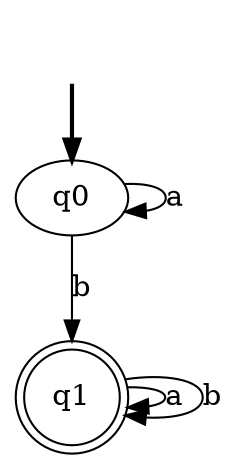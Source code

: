 digraph {
	fake [style=invisible]
	q1 [shape=doublecircle]
	q0 [root=true]
	fake -> q0 [style=bold]
	q0 -> q0 [label=a]
	q0 -> q1 [label=b]
	q1 -> q1 [label=a]
	q1 -> q1 [label=b]
}
